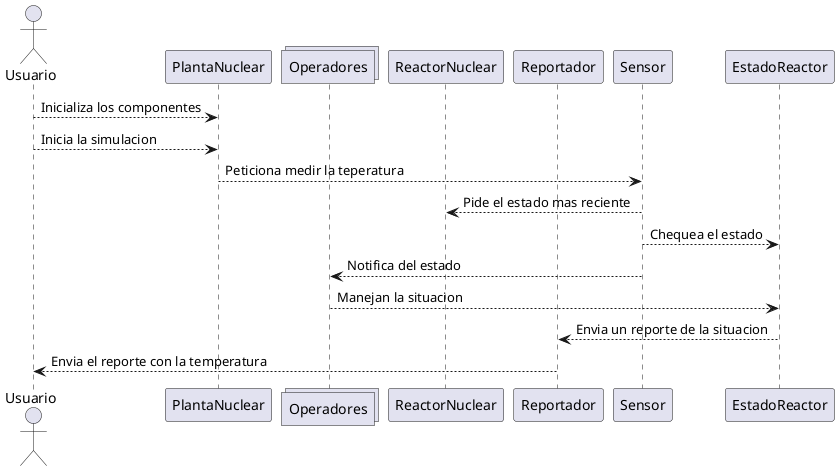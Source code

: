 @startuml

actor Usuario
participant PlantaNuclear
collections Operadores
participant ReactorNuclear
participant Reportador
participant Sensor
participant EstadoReactor


Usuario --> PlantaNuclear: Inicializa los componentes
Usuario --> PlantaNuclear: Inicia la simulacion
PlantaNuclear --> Sensor: Peticiona medir la teperatura
Sensor --> ReactorNuclear: Pide el estado mas reciente
Sensor --> EstadoReactor: Chequea el estado
Sensor --> Operadores: Notifica del estado
Operadores --> EstadoReactor: Manejan la situacion
EstadoReactor --> Reportador: Envia un reporte de la situacion
Reportador --> Usuario: Envia el reporte con la temperatura


@enduml